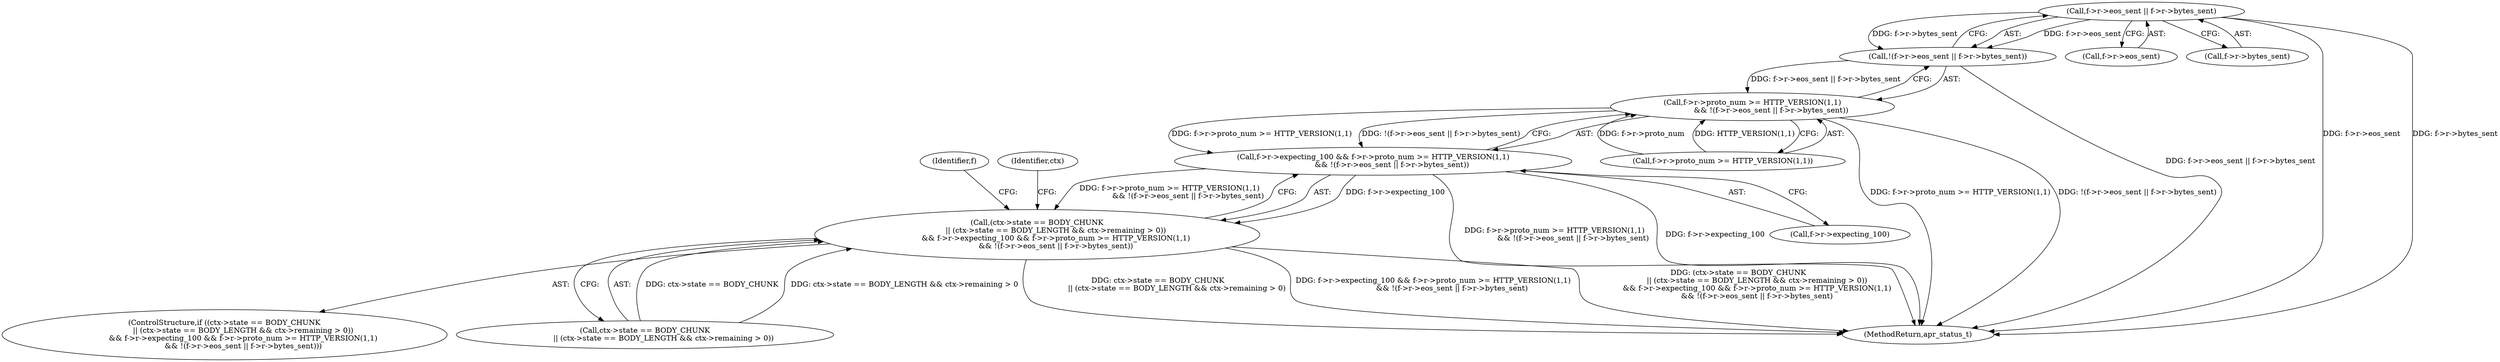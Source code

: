 digraph "0_httpd_e427c41257957b57036d5a549b260b6185d1dd73@pointer" {
"1000411" [label="(Call,f->r->eos_sent || f->r->bytes_sent)"];
"1000410" [label="(Call,!(f->r->eos_sent || f->r->bytes_sent))"];
"1000400" [label="(Call,f->r->proto_num >= HTTP_VERSION(1,1)\n                && !(f->r->eos_sent || f->r->bytes_sent))"];
"1000394" [label="(Call,f->r->expecting_100 && f->r->proto_num >= HTTP_VERSION(1,1)\n                && !(f->r->eos_sent || f->r->bytes_sent))"];
"1000376" [label="(Call,(ctx->state == BODY_CHUNK\n                || (ctx->state == BODY_LENGTH && ctx->remaining > 0))\n                && f->r->expecting_100 && f->r->proto_num >= HTTP_VERSION(1,1)\n                && !(f->r->eos_sent || f->r->bytes_sent))"];
"1000376" [label="(Call,(ctx->state == BODY_CHUNK\n                || (ctx->state == BODY_LENGTH && ctx->remaining > 0))\n                && f->r->expecting_100 && f->r->proto_num >= HTTP_VERSION(1,1)\n                && !(f->r->eos_sent || f->r->bytes_sent))"];
"1000375" [label="(ControlStructure,if ((ctx->state == BODY_CHUNK\n                || (ctx->state == BODY_LENGTH && ctx->remaining > 0))\n                && f->r->expecting_100 && f->r->proto_num >= HTTP_VERSION(1,1)\n                && !(f->r->eos_sent || f->r->bytes_sent)))"];
"1000410" [label="(Call,!(f->r->eos_sent || f->r->bytes_sent))"];
"1000412" [label="(Call,f->r->eos_sent)"];
"1000417" [label="(Call,f->r->bytes_sent)"];
"1000377" [label="(Call,ctx->state == BODY_CHUNK\n                || (ctx->state == BODY_LENGTH && ctx->remaining > 0))"];
"1000910" [label="(MethodReturn,apr_status_t)"];
"1000394" [label="(Call,f->r->expecting_100 && f->r->proto_num >= HTTP_VERSION(1,1)\n                && !(f->r->eos_sent || f->r->bytes_sent))"];
"1000395" [label="(Call,f->r->expecting_100)"];
"1000401" [label="(Call,f->r->proto_num >= HTTP_VERSION(1,1))"];
"1000411" [label="(Call,f->r->eos_sent || f->r->bytes_sent)"];
"1000428" [label="(Identifier,f)"];
"1000523" [label="(Identifier,ctx)"];
"1000400" [label="(Call,f->r->proto_num >= HTTP_VERSION(1,1)\n                && !(f->r->eos_sent || f->r->bytes_sent))"];
"1000411" -> "1000410"  [label="AST: "];
"1000411" -> "1000412"  [label="CFG: "];
"1000411" -> "1000417"  [label="CFG: "];
"1000412" -> "1000411"  [label="AST: "];
"1000417" -> "1000411"  [label="AST: "];
"1000410" -> "1000411"  [label="CFG: "];
"1000411" -> "1000910"  [label="DDG: f->r->eos_sent"];
"1000411" -> "1000910"  [label="DDG: f->r->bytes_sent"];
"1000411" -> "1000410"  [label="DDG: f->r->eos_sent"];
"1000411" -> "1000410"  [label="DDG: f->r->bytes_sent"];
"1000410" -> "1000400"  [label="AST: "];
"1000400" -> "1000410"  [label="CFG: "];
"1000410" -> "1000910"  [label="DDG: f->r->eos_sent || f->r->bytes_sent"];
"1000410" -> "1000400"  [label="DDG: f->r->eos_sent || f->r->bytes_sent"];
"1000400" -> "1000394"  [label="AST: "];
"1000400" -> "1000401"  [label="CFG: "];
"1000401" -> "1000400"  [label="AST: "];
"1000394" -> "1000400"  [label="CFG: "];
"1000400" -> "1000910"  [label="DDG: f->r->proto_num >= HTTP_VERSION(1,1)"];
"1000400" -> "1000910"  [label="DDG: !(f->r->eos_sent || f->r->bytes_sent)"];
"1000400" -> "1000394"  [label="DDG: f->r->proto_num >= HTTP_VERSION(1,1)"];
"1000400" -> "1000394"  [label="DDG: !(f->r->eos_sent || f->r->bytes_sent)"];
"1000401" -> "1000400"  [label="DDG: f->r->proto_num"];
"1000401" -> "1000400"  [label="DDG: HTTP_VERSION(1,1)"];
"1000394" -> "1000376"  [label="AST: "];
"1000394" -> "1000395"  [label="CFG: "];
"1000395" -> "1000394"  [label="AST: "];
"1000376" -> "1000394"  [label="CFG: "];
"1000394" -> "1000910"  [label="DDG: f->r->proto_num >= HTTP_VERSION(1,1)\n                && !(f->r->eos_sent || f->r->bytes_sent)"];
"1000394" -> "1000910"  [label="DDG: f->r->expecting_100"];
"1000394" -> "1000376"  [label="DDG: f->r->expecting_100"];
"1000394" -> "1000376"  [label="DDG: f->r->proto_num >= HTTP_VERSION(1,1)\n                && !(f->r->eos_sent || f->r->bytes_sent)"];
"1000376" -> "1000375"  [label="AST: "];
"1000376" -> "1000377"  [label="CFG: "];
"1000377" -> "1000376"  [label="AST: "];
"1000428" -> "1000376"  [label="CFG: "];
"1000523" -> "1000376"  [label="CFG: "];
"1000376" -> "1000910"  [label="DDG: (ctx->state == BODY_CHUNK\n                || (ctx->state == BODY_LENGTH && ctx->remaining > 0))\n                && f->r->expecting_100 && f->r->proto_num >= HTTP_VERSION(1,1)\n                && !(f->r->eos_sent || f->r->bytes_sent)"];
"1000376" -> "1000910"  [label="DDG: ctx->state == BODY_CHUNK\n                || (ctx->state == BODY_LENGTH && ctx->remaining > 0)"];
"1000376" -> "1000910"  [label="DDG: f->r->expecting_100 && f->r->proto_num >= HTTP_VERSION(1,1)\n                && !(f->r->eos_sent || f->r->bytes_sent)"];
"1000377" -> "1000376"  [label="DDG: ctx->state == BODY_CHUNK"];
"1000377" -> "1000376"  [label="DDG: ctx->state == BODY_LENGTH && ctx->remaining > 0"];
}
